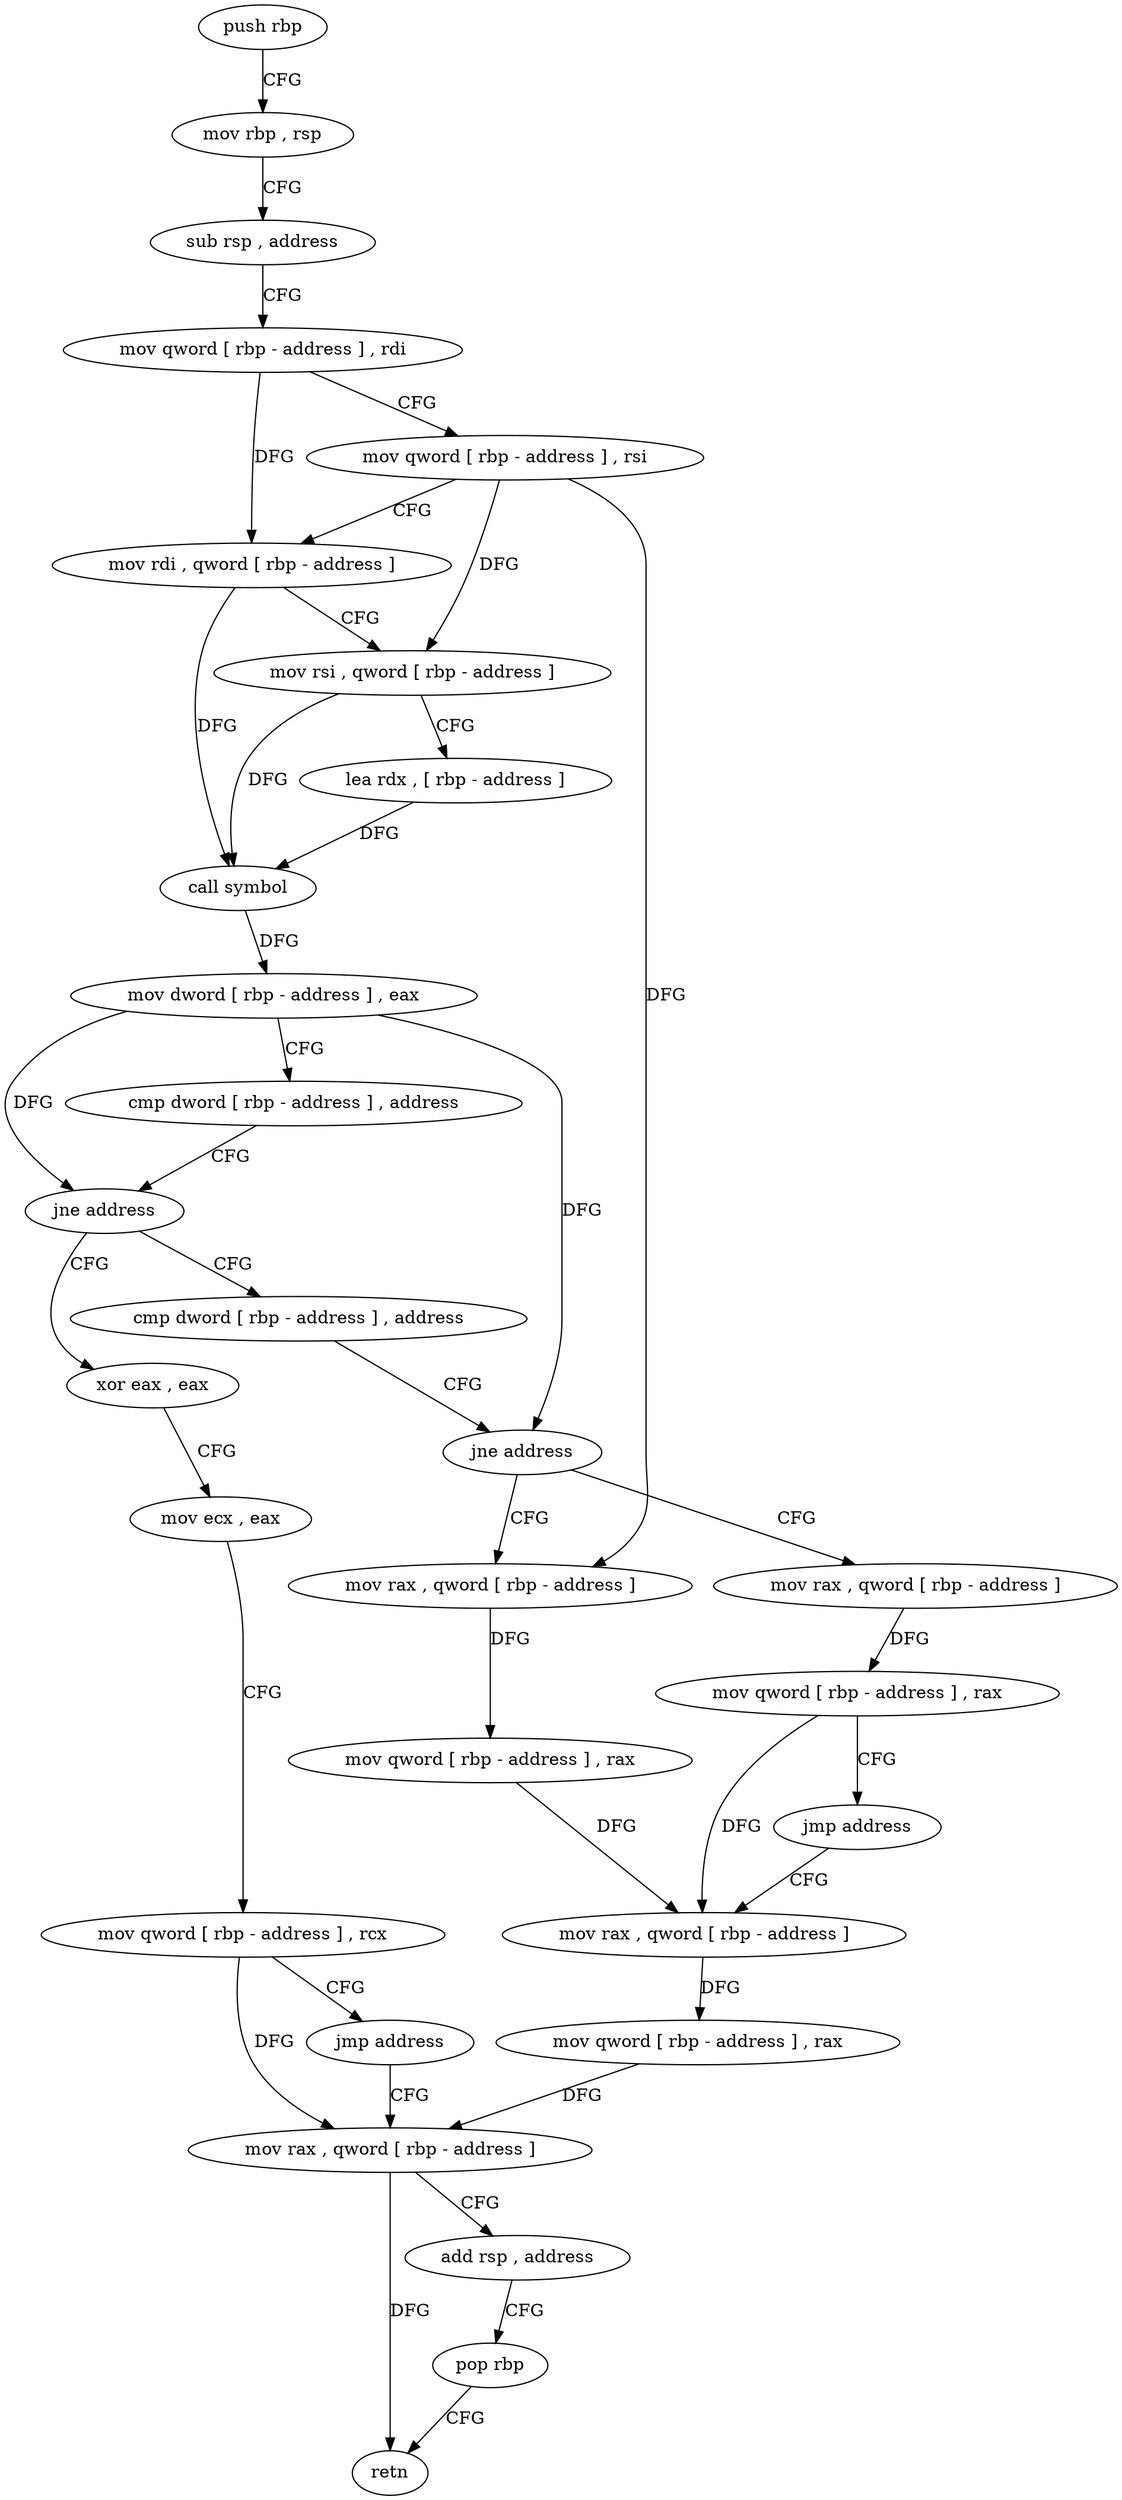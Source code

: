 digraph "func" {
"4238048" [label = "push rbp" ]
"4238049" [label = "mov rbp , rsp" ]
"4238052" [label = "sub rsp , address" ]
"4238056" [label = "mov qword [ rbp - address ] , rdi" ]
"4238060" [label = "mov qword [ rbp - address ] , rsi" ]
"4238064" [label = "mov rdi , qword [ rbp - address ]" ]
"4238068" [label = "mov rsi , qword [ rbp - address ]" ]
"4238072" [label = "lea rdx , [ rbp - address ]" ]
"4238076" [label = "call symbol" ]
"4238081" [label = "mov dword [ rbp - address ] , eax" ]
"4238084" [label = "cmp dword [ rbp - address ] , address" ]
"4238088" [label = "jne address" ]
"4238107" [label = "cmp dword [ rbp - address ] , address" ]
"4238094" [label = "xor eax , eax" ]
"4238111" [label = "jne address" ]
"4238130" [label = "mov rax , qword [ rbp - address ]" ]
"4238117" [label = "mov rax , qword [ rbp - address ]" ]
"4238096" [label = "mov ecx , eax" ]
"4238098" [label = "mov qword [ rbp - address ] , rcx" ]
"4238102" [label = "jmp address" ]
"4238146" [label = "mov rax , qword [ rbp - address ]" ]
"4238134" [label = "mov qword [ rbp - address ] , rax" ]
"4238138" [label = "mov rax , qword [ rbp - address ]" ]
"4238121" [label = "mov qword [ rbp - address ] , rax" ]
"4238125" [label = "jmp address" ]
"4238150" [label = "add rsp , address" ]
"4238154" [label = "pop rbp" ]
"4238155" [label = "retn" ]
"4238142" [label = "mov qword [ rbp - address ] , rax" ]
"4238048" -> "4238049" [ label = "CFG" ]
"4238049" -> "4238052" [ label = "CFG" ]
"4238052" -> "4238056" [ label = "CFG" ]
"4238056" -> "4238060" [ label = "CFG" ]
"4238056" -> "4238064" [ label = "DFG" ]
"4238060" -> "4238064" [ label = "CFG" ]
"4238060" -> "4238068" [ label = "DFG" ]
"4238060" -> "4238130" [ label = "DFG" ]
"4238064" -> "4238068" [ label = "CFG" ]
"4238064" -> "4238076" [ label = "DFG" ]
"4238068" -> "4238072" [ label = "CFG" ]
"4238068" -> "4238076" [ label = "DFG" ]
"4238072" -> "4238076" [ label = "DFG" ]
"4238076" -> "4238081" [ label = "DFG" ]
"4238081" -> "4238084" [ label = "CFG" ]
"4238081" -> "4238088" [ label = "DFG" ]
"4238081" -> "4238111" [ label = "DFG" ]
"4238084" -> "4238088" [ label = "CFG" ]
"4238088" -> "4238107" [ label = "CFG" ]
"4238088" -> "4238094" [ label = "CFG" ]
"4238107" -> "4238111" [ label = "CFG" ]
"4238094" -> "4238096" [ label = "CFG" ]
"4238111" -> "4238130" [ label = "CFG" ]
"4238111" -> "4238117" [ label = "CFG" ]
"4238130" -> "4238134" [ label = "DFG" ]
"4238117" -> "4238121" [ label = "DFG" ]
"4238096" -> "4238098" [ label = "CFG" ]
"4238098" -> "4238102" [ label = "CFG" ]
"4238098" -> "4238146" [ label = "DFG" ]
"4238102" -> "4238146" [ label = "CFG" ]
"4238146" -> "4238150" [ label = "CFG" ]
"4238146" -> "4238155" [ label = "DFG" ]
"4238134" -> "4238138" [ label = "DFG" ]
"4238138" -> "4238142" [ label = "DFG" ]
"4238121" -> "4238125" [ label = "CFG" ]
"4238121" -> "4238138" [ label = "DFG" ]
"4238125" -> "4238138" [ label = "CFG" ]
"4238150" -> "4238154" [ label = "CFG" ]
"4238154" -> "4238155" [ label = "CFG" ]
"4238142" -> "4238146" [ label = "DFG" ]
}

